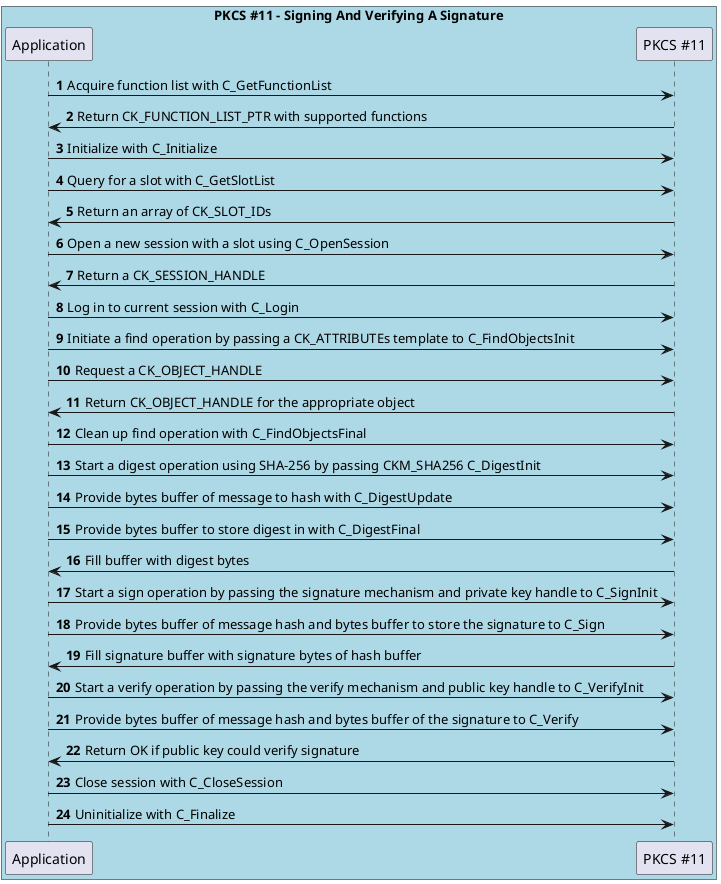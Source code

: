 @startuml
skinparam classFontSize 8
skinparam classFontName Helvetica
autonumber

participant "Application" as app
participant "PKCS #11" as pkcs

box "PKCS #11 - Signing And Verifying A Signature" #LightBlue
    participant app
    participant pkcs
end box

app -> pkcs: Acquire function list with C_GetFunctionList
pkcs -> app: Return CK_FUNCTION_LIST_PTR with supported functions

app -> pkcs: Initialize with C_Initialize

app -> pkcs: Query for a slot with C_GetSlotList
pkcs -> app: Return an array of CK_SLOT_IDs

app -> pkcs: Open a new session with a slot using C_OpenSession
pkcs -> app: Return a CK_SESSION_HANDLE

app -> pkcs: Log in to current session with C_Login

app -> pkcs: Initiate a find operation by passing a CK_ATTRIBUTEs template to C_FindObjectsInit
app -> pkcs: Request a CK_OBJECT_HANDLE
pkcs -> app: Return CK_OBJECT_HANDLE for the appropriate object
app -> pkcs: Clean up find operation with C_FindObjectsFinal

app -> pkcs: Start a digest operation using SHA-256 by passing CKM_SHA256 C_DigestInit
app -> pkcs: Provide bytes buffer of message to hash with C_DigestUpdate
app -> pkcs: Provide bytes buffer to store digest in with C_DigestFinal
pkcs -> app: Fill buffer with digest bytes

app -> pkcs: Start a sign operation by passing the signature mechanism and private key handle to C_SignInit
app -> pkcs: Provide bytes buffer of message hash and bytes buffer to store the signature to C_Sign
pkcs -> app: Fill signature buffer with signature bytes of hash buffer

app -> pkcs: Start a verify operation by passing the verify mechanism and public key handle to C_VerifyInit
app -> pkcs: Provide bytes buffer of message hash and bytes buffer of the signature to C_Verify
pkcs -> app: Return OK if public key could verify signature

app -> pkcs: Close session with C_CloseSession
app -> pkcs: Uninitialize with C_Finalize

@endumla

